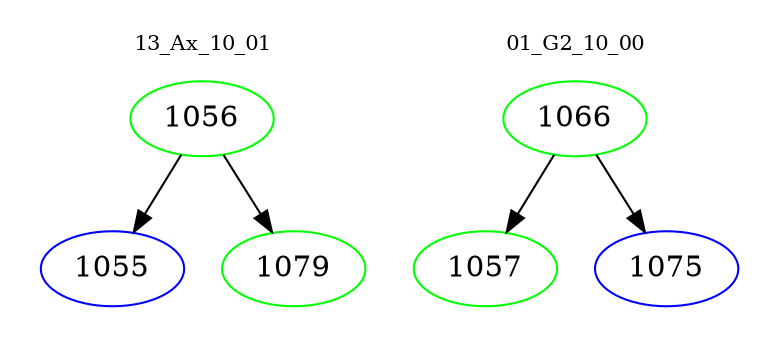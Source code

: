 digraph{
subgraph cluster_0 {
color = white
label = "13_Ax_10_01";
fontsize=10;
T0_1056 [label="1056", color="green"]
T0_1056 -> T0_1055 [color="black"]
T0_1055 [label="1055", color="blue"]
T0_1056 -> T0_1079 [color="black"]
T0_1079 [label="1079", color="green"]
}
subgraph cluster_1 {
color = white
label = "01_G2_10_00";
fontsize=10;
T1_1066 [label="1066", color="green"]
T1_1066 -> T1_1057 [color="black"]
T1_1057 [label="1057", color="green"]
T1_1066 -> T1_1075 [color="black"]
T1_1075 [label="1075", color="blue"]
}
}
